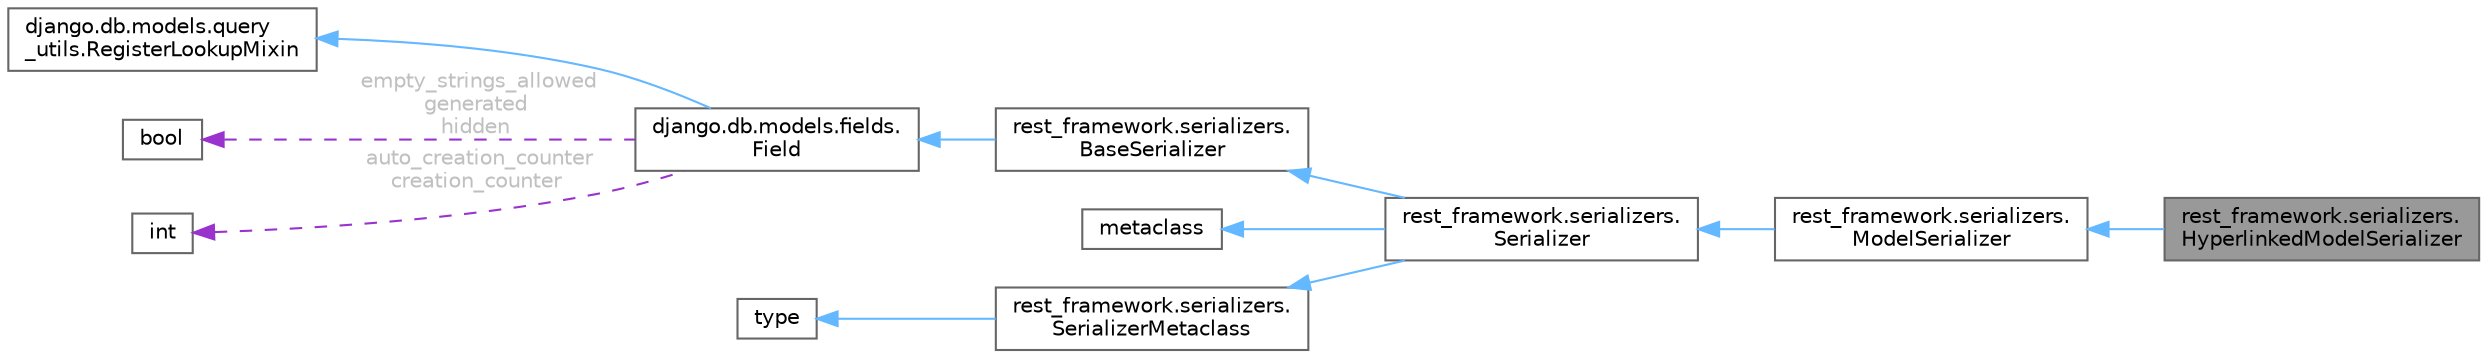 digraph "rest_framework.serializers.HyperlinkedModelSerializer"
{
 // LATEX_PDF_SIZE
  bgcolor="transparent";
  edge [fontname=Helvetica,fontsize=10,labelfontname=Helvetica,labelfontsize=10];
  node [fontname=Helvetica,fontsize=10,shape=box,height=0.2,width=0.4];
  rankdir="LR";
  Node1 [id="Node000001",label="rest_framework.serializers.\lHyperlinkedModelSerializer",height=0.2,width=0.4,color="gray40", fillcolor="grey60", style="filled", fontcolor="black",tooltip=" "];
  Node2 -> Node1 [id="edge11_Node000001_Node000002",dir="back",color="steelblue1",style="solid",tooltip=" "];
  Node2 [id="Node000002",label="rest_framework.serializers.\lModelSerializer",height=0.2,width=0.4,color="gray40", fillcolor="white", style="filled",URL="$classrest__framework_1_1serializers_1_1ModelSerializer.html",tooltip=" "];
  Node3 -> Node2 [id="edge12_Node000002_Node000003",dir="back",color="steelblue1",style="solid",tooltip=" "];
  Node3 [id="Node000003",label="rest_framework.serializers.\lSerializer",height=0.2,width=0.4,color="gray40", fillcolor="white", style="filled",URL="$classrest__framework_1_1serializers_1_1Serializer.html",tooltip=" "];
  Node4 -> Node3 [id="edge13_Node000003_Node000004",dir="back",color="steelblue1",style="solid",tooltip=" "];
  Node4 [id="Node000004",label="rest_framework.serializers.\lBaseSerializer",height=0.2,width=0.4,color="gray40", fillcolor="white", style="filled",URL="$classrest__framework_1_1serializers_1_1BaseSerializer.html",tooltip=" "];
  Node5 -> Node4 [id="edge14_Node000004_Node000005",dir="back",color="steelblue1",style="solid",tooltip=" "];
  Node5 [id="Node000005",label="django.db.models.fields.\lField",height=0.2,width=0.4,color="gray40", fillcolor="white", style="filled",URL="$classdjango_1_1db_1_1models_1_1fields_1_1Field.html",tooltip=" "];
  Node6 -> Node5 [id="edge15_Node000005_Node000006",dir="back",color="steelblue1",style="solid",tooltip=" "];
  Node6 [id="Node000006",label="django.db.models.query\l_utils.RegisterLookupMixin",height=0.2,width=0.4,color="gray40", fillcolor="white", style="filled",URL="$classdjango_1_1db_1_1models_1_1query__utils_1_1RegisterLookupMixin.html",tooltip=" "];
  Node7 -> Node5 [id="edge16_Node000005_Node000007",dir="back",color="darkorchid3",style="dashed",tooltip=" ",label=" empty_strings_allowed\ngenerated\nhidden",fontcolor="grey" ];
  Node7 [id="Node000007",label="bool",height=0.2,width=0.4,color="gray40", fillcolor="white", style="filled",tooltip=" "];
  Node8 -> Node5 [id="edge17_Node000005_Node000008",dir="back",color="darkorchid3",style="dashed",tooltip=" ",label=" auto_creation_counter\ncreation_counter",fontcolor="grey" ];
  Node8 [id="Node000008",label="int",height=0.2,width=0.4,color="gray40", fillcolor="white", style="filled",tooltip=" "];
  Node9 -> Node3 [id="edge18_Node000003_Node000009",dir="back",color="steelblue1",style="solid",tooltip=" "];
  Node9 [id="Node000009",label="metaclass",height=0.2,width=0.4,color="gray40", fillcolor="white", style="filled",tooltip=" "];
  Node10 -> Node3 [id="edge19_Node000003_Node000010",dir="back",color="steelblue1",style="solid",tooltip=" "];
  Node10 [id="Node000010",label="rest_framework.serializers.\lSerializerMetaclass",height=0.2,width=0.4,color="gray40", fillcolor="white", style="filled",URL="$classrest__framework_1_1serializers_1_1SerializerMetaclass.html",tooltip=" "];
  Node11 -> Node10 [id="edge20_Node000010_Node000011",dir="back",color="steelblue1",style="solid",tooltip=" "];
  Node11 [id="Node000011",label="type",height=0.2,width=0.4,color="gray40", fillcolor="white", style="filled",tooltip=" "];
}
